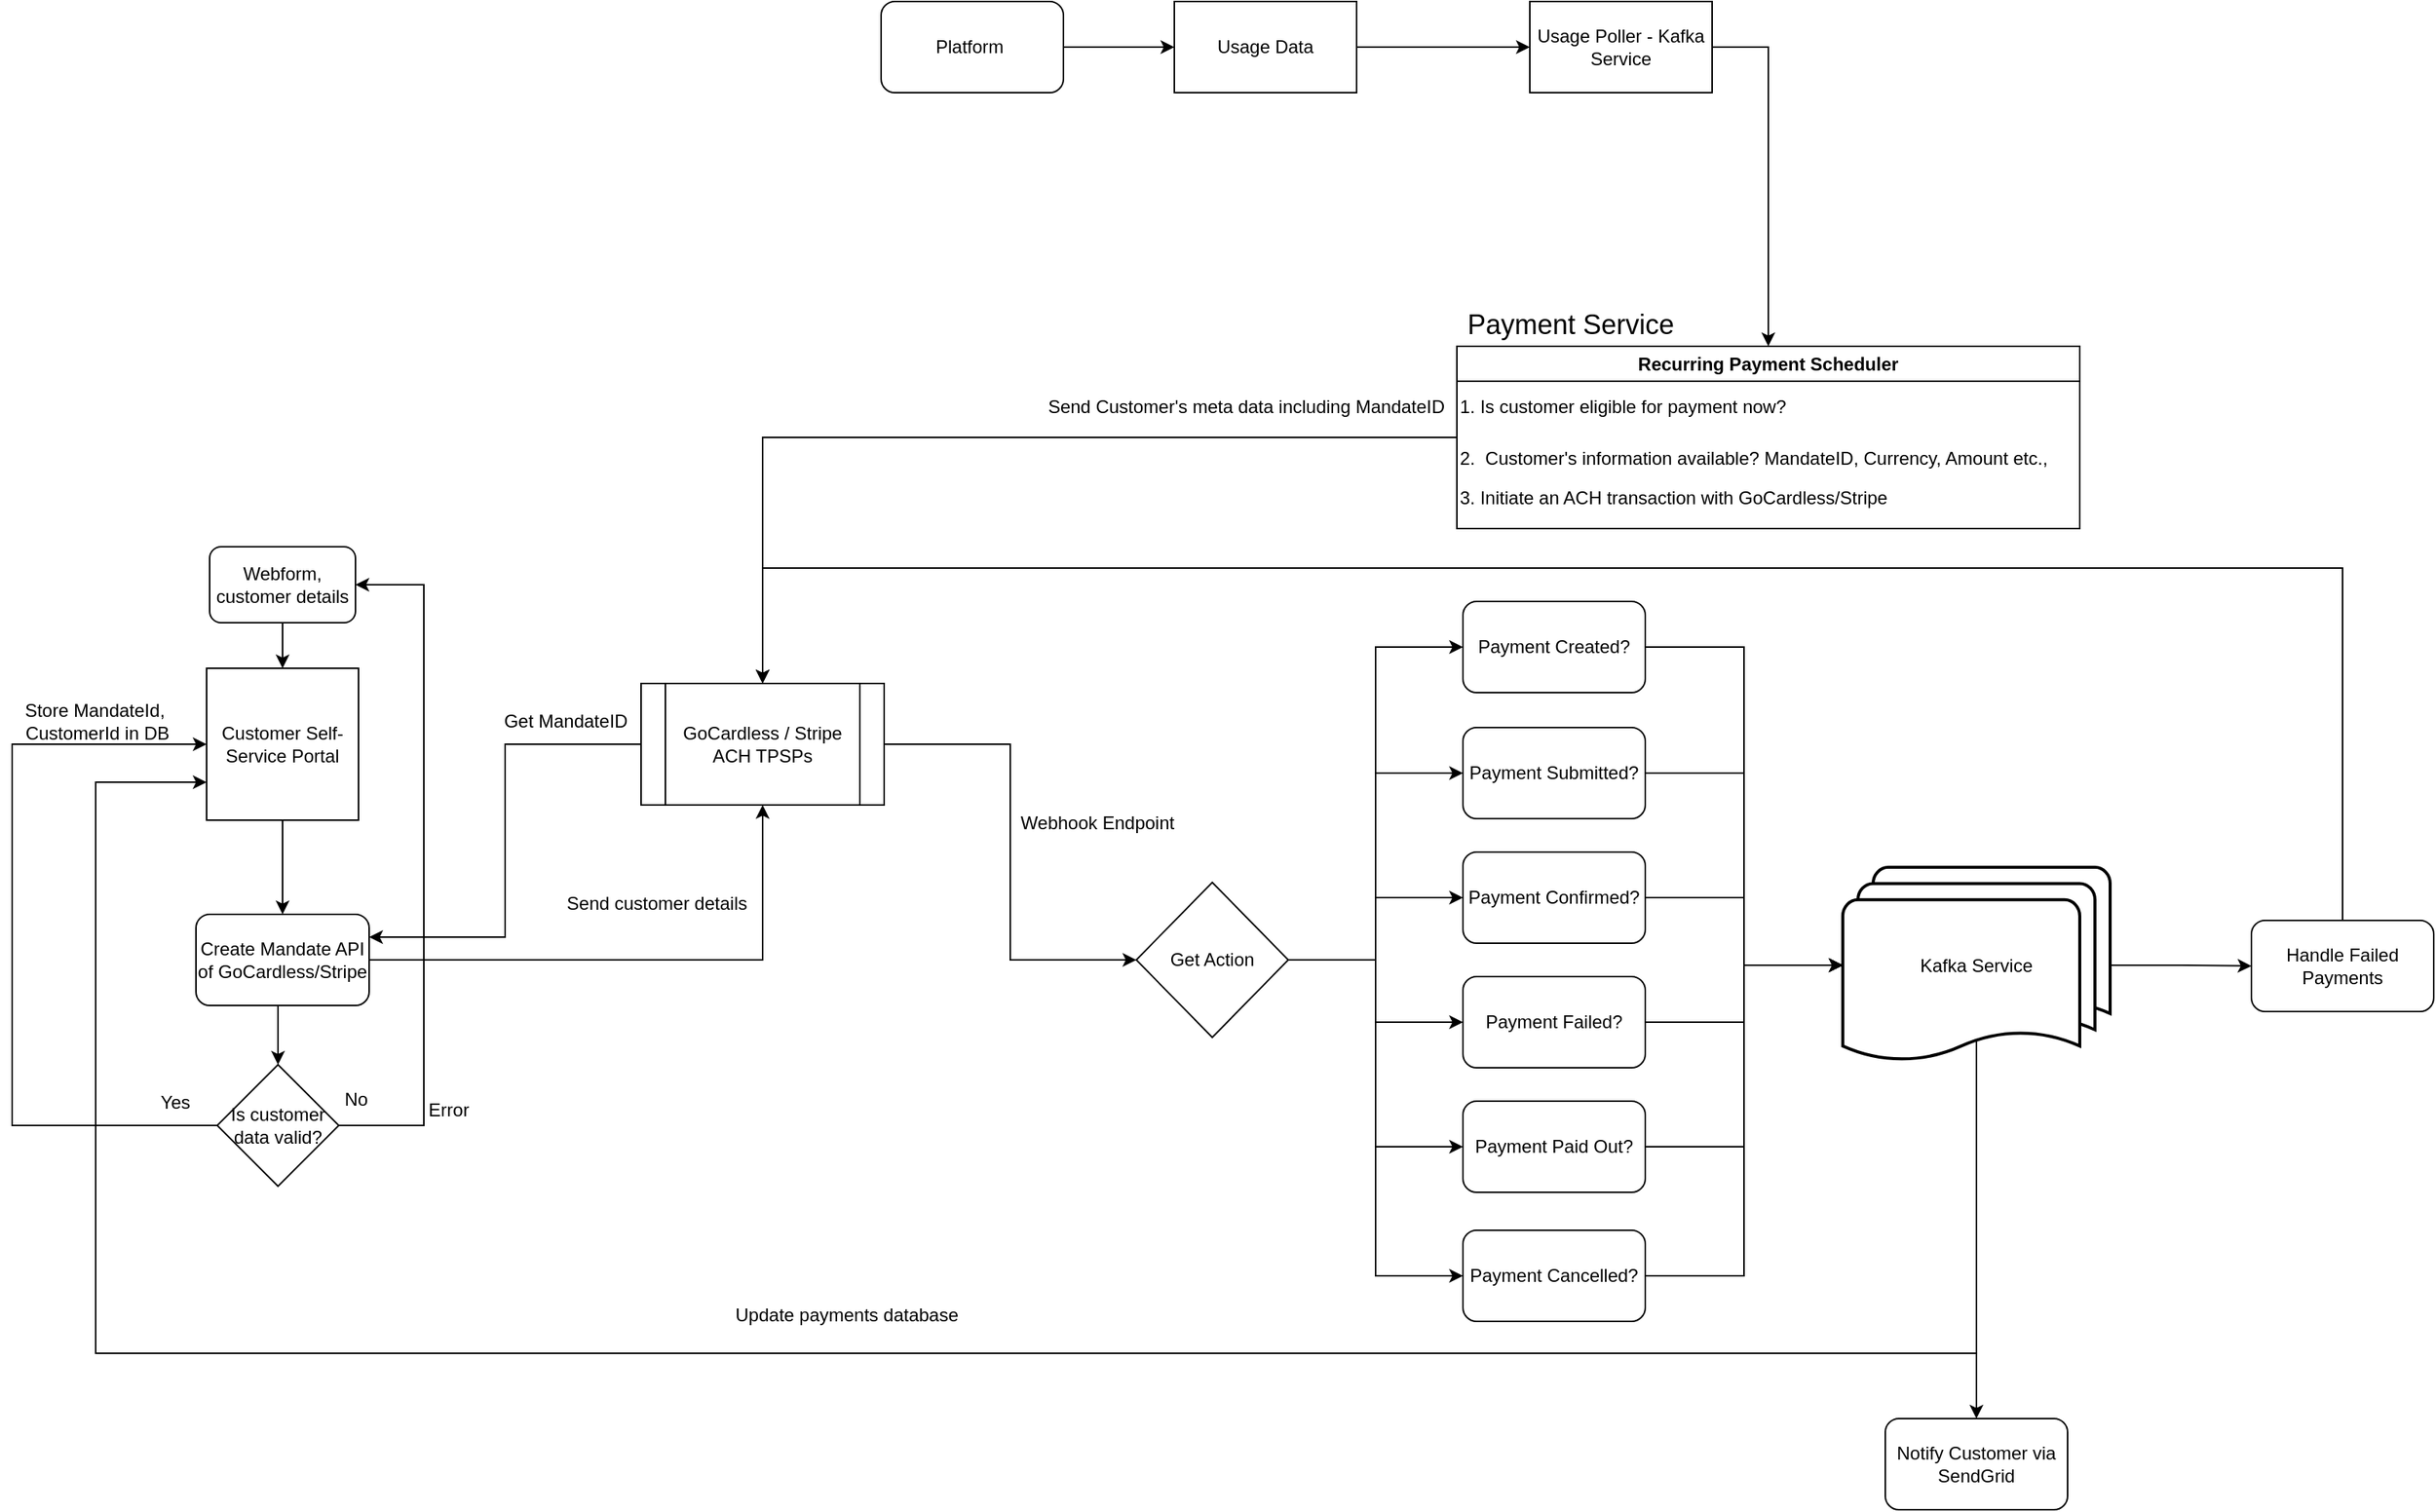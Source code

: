 <mxfile version="24.5.1" type="github">
  <diagram id="C5RBs43oDa-KdzZeNtuy" name="Page-1">
    <mxGraphModel dx="2182" dy="1858" grid="0" gridSize="10" guides="0" tooltips="1" connect="1" arrows="1" fold="1" page="0" pageScale="1" pageWidth="827" pageHeight="1169" math="0" shadow="0">
      <root>
        <mxCell id="WIyWlLk6GJQsqaUBKTNV-0" />
        <mxCell id="WIyWlLk6GJQsqaUBKTNV-1" parent="WIyWlLk6GJQsqaUBKTNV-0" />
        <mxCell id="0322WF2BFSAdIJVe4F3n-68" style="edgeStyle=orthogonalEdgeStyle;rounded=0;orthogonalLoop=1;jettySize=auto;html=1;exitX=0.5;exitY=1;exitDx=0;exitDy=0;entryX=0.5;entryY=0;entryDx=0;entryDy=0;" edge="1" parent="WIyWlLk6GJQsqaUBKTNV-1" source="0322WF2BFSAdIJVe4F3n-0" target="0322WF2BFSAdIJVe4F3n-4">
          <mxGeometry relative="1" as="geometry" />
        </mxCell>
        <mxCell id="0322WF2BFSAdIJVe4F3n-0" value="Customer Self-Service Portal" style="whiteSpace=wrap;html=1;aspect=fixed;" vertex="1" parent="WIyWlLk6GJQsqaUBKTNV-1">
          <mxGeometry x="364" y="290" width="100" height="100" as="geometry" />
        </mxCell>
        <mxCell id="0322WF2BFSAdIJVe4F3n-3" style="edgeStyle=orthogonalEdgeStyle;rounded=0;orthogonalLoop=1;jettySize=auto;html=1;exitX=0.5;exitY=1;exitDx=0;exitDy=0;entryX=0.5;entryY=0;entryDx=0;entryDy=0;" edge="1" parent="WIyWlLk6GJQsqaUBKTNV-1" source="0322WF2BFSAdIJVe4F3n-2" target="0322WF2BFSAdIJVe4F3n-0">
          <mxGeometry relative="1" as="geometry" />
        </mxCell>
        <mxCell id="0322WF2BFSAdIJVe4F3n-2" value="Webform, customer details" style="rounded=1;whiteSpace=wrap;html=1;" vertex="1" parent="WIyWlLk6GJQsqaUBKTNV-1">
          <mxGeometry x="366" y="210" width="96" height="50" as="geometry" />
        </mxCell>
        <mxCell id="0322WF2BFSAdIJVe4F3n-12" style="edgeStyle=orthogonalEdgeStyle;rounded=0;orthogonalLoop=1;jettySize=auto;html=1;exitX=1;exitY=0.5;exitDx=0;exitDy=0;entryX=0.5;entryY=1;entryDx=0;entryDy=0;" edge="1" parent="WIyWlLk6GJQsqaUBKTNV-1" source="0322WF2BFSAdIJVe4F3n-4" target="0322WF2BFSAdIJVe4F3n-11">
          <mxGeometry relative="1" as="geometry" />
        </mxCell>
        <mxCell id="0322WF2BFSAdIJVe4F3n-64" style="edgeStyle=orthogonalEdgeStyle;rounded=0;orthogonalLoop=1;jettySize=auto;html=1;exitX=0.5;exitY=1;exitDx=0;exitDy=0;entryX=0.5;entryY=0;entryDx=0;entryDy=0;" edge="1" parent="WIyWlLk6GJQsqaUBKTNV-1" source="0322WF2BFSAdIJVe4F3n-4" target="0322WF2BFSAdIJVe4F3n-65">
          <mxGeometry relative="1" as="geometry">
            <mxPoint x="410.684" y="549.684" as="targetPoint" />
          </mxGeometry>
        </mxCell>
        <mxCell id="0322WF2BFSAdIJVe4F3n-4" value="Create Mandate API of GoCardless/Stripe" style="rounded=1;whiteSpace=wrap;html=1;" vertex="1" parent="WIyWlLk6GJQsqaUBKTNV-1">
          <mxGeometry x="357" y="452" width="114" height="60" as="geometry" />
        </mxCell>
        <mxCell id="0322WF2BFSAdIJVe4F3n-7" value="Store MandateId,&lt;div&gt;&amp;nbsp;CustomerId in DB&lt;/div&gt;" style="text;html=1;align=center;verticalAlign=middle;resizable=0;points=[];autosize=1;strokeColor=none;fillColor=none;" vertex="1" parent="WIyWlLk6GJQsqaUBKTNV-1">
          <mxGeometry x="230" y="305" width="120" height="40" as="geometry" />
        </mxCell>
        <mxCell id="0322WF2BFSAdIJVe4F3n-8" value="Recurring Payment Scheduler" style="swimlane;whiteSpace=wrap;html=1;" vertex="1" parent="WIyWlLk6GJQsqaUBKTNV-1">
          <mxGeometry x="1187" y="78" width="410" height="120" as="geometry">
            <mxRectangle x="650" y="280" width="200" height="30" as="alternateBounds" />
          </mxGeometry>
        </mxCell>
        <mxCell id="0322WF2BFSAdIJVe4F3n-10" value="&lt;h1 style=&quot;margin-top: 0px;&quot;&gt;&lt;span style=&quot;background-color: initial; font-size: 12px; font-weight: normal;&quot;&gt;1. Is customer eligible for payment now?&lt;/span&gt;&lt;br&gt;&lt;/h1&gt;&lt;p&gt;&lt;span style=&quot;background-color: initial;&quot;&gt;2.&amp;nbsp; Customer&#39;s information available? MandateID, Currency, Amount etc.,&lt;/span&gt;&lt;/p&gt;&lt;p&gt;&lt;span style=&quot;background-color: initial;&quot;&gt;3. Initiate an ACH transaction with GoCardless/Stripe&lt;/span&gt;&lt;/p&gt;&lt;div&gt;&lt;br style=&quot;text-align: center; text-wrap: nowrap;&quot;&gt;&lt;/div&gt;" style="text;html=1;whiteSpace=wrap;overflow=hidden;rounded=0;" vertex="1" parent="0322WF2BFSAdIJVe4F3n-8">
          <mxGeometry y="15" width="410" height="90" as="geometry" />
        </mxCell>
        <mxCell id="0322WF2BFSAdIJVe4F3n-33" style="edgeStyle=orthogonalEdgeStyle;rounded=0;orthogonalLoop=1;jettySize=auto;html=1;exitX=1;exitY=0.5;exitDx=0;exitDy=0;entryX=0;entryY=0.5;entryDx=0;entryDy=0;" edge="1" parent="WIyWlLk6GJQsqaUBKTNV-1" source="0322WF2BFSAdIJVe4F3n-11" target="0322WF2BFSAdIJVe4F3n-34">
          <mxGeometry relative="1" as="geometry">
            <mxPoint x="926.8" y="331.6" as="targetPoint" />
          </mxGeometry>
        </mxCell>
        <mxCell id="0322WF2BFSAdIJVe4F3n-62" style="edgeStyle=orthogonalEdgeStyle;rounded=0;orthogonalLoop=1;jettySize=auto;html=1;exitX=0;exitY=0.5;exitDx=0;exitDy=0;entryX=1;entryY=0.25;entryDx=0;entryDy=0;" edge="1" parent="WIyWlLk6GJQsqaUBKTNV-1" source="0322WF2BFSAdIJVe4F3n-11" target="0322WF2BFSAdIJVe4F3n-4">
          <mxGeometry relative="1" as="geometry" />
        </mxCell>
        <mxCell id="0322WF2BFSAdIJVe4F3n-11" value="GoCardless / Stripe&lt;div&gt;ACH TPSPs&lt;/div&gt;" style="shape=process;whiteSpace=wrap;html=1;backgroundOutline=1;" vertex="1" parent="WIyWlLk6GJQsqaUBKTNV-1">
          <mxGeometry x="650" y="300" width="160" height="80" as="geometry" />
        </mxCell>
        <mxCell id="0322WF2BFSAdIJVe4F3n-13" value="Send customer details" style="text;html=1;align=center;verticalAlign=middle;resizable=0;points=[];autosize=1;strokeColor=none;fillColor=none;" vertex="1" parent="WIyWlLk6GJQsqaUBKTNV-1">
          <mxGeometry x="590" y="430" width="140" height="30" as="geometry" />
        </mxCell>
        <mxCell id="0322WF2BFSAdIJVe4F3n-15" value="Get MandateID" style="text;html=1;align=center;verticalAlign=middle;resizable=0;points=[];autosize=1;strokeColor=none;fillColor=none;" vertex="1" parent="WIyWlLk6GJQsqaUBKTNV-1">
          <mxGeometry x="550" y="310" width="100" height="30" as="geometry" />
        </mxCell>
        <mxCell id="0322WF2BFSAdIJVe4F3n-20" value="&lt;font style=&quot;font-size: 18px;&quot;&gt;Payment Service&lt;/font&gt;" style="text;html=1;align=center;verticalAlign=middle;whiteSpace=wrap;rounded=0;" vertex="1" parent="WIyWlLk6GJQsqaUBKTNV-1">
          <mxGeometry x="1190" y="49" width="144" height="30" as="geometry" />
        </mxCell>
        <mxCell id="0322WF2BFSAdIJVe4F3n-23" style="edgeStyle=orthogonalEdgeStyle;rounded=0;orthogonalLoop=1;jettySize=auto;html=1;exitX=1;exitY=0.5;exitDx=0;exitDy=0;entryX=0;entryY=0.5;entryDx=0;entryDy=0;" edge="1" parent="WIyWlLk6GJQsqaUBKTNV-1" source="0322WF2BFSAdIJVe4F3n-21" target="0322WF2BFSAdIJVe4F3n-22">
          <mxGeometry relative="1" as="geometry" />
        </mxCell>
        <mxCell id="0322WF2BFSAdIJVe4F3n-21" value="Platform&amp;nbsp;" style="rounded=1;whiteSpace=wrap;html=1;" vertex="1" parent="WIyWlLk6GJQsqaUBKTNV-1">
          <mxGeometry x="808" y="-149" width="120" height="60" as="geometry" />
        </mxCell>
        <mxCell id="0322WF2BFSAdIJVe4F3n-24" style="edgeStyle=orthogonalEdgeStyle;rounded=0;orthogonalLoop=1;jettySize=auto;html=1;exitX=1;exitY=0.5;exitDx=0;exitDy=0;" edge="1" parent="WIyWlLk6GJQsqaUBKTNV-1" source="0322WF2BFSAdIJVe4F3n-25" target="0322WF2BFSAdIJVe4F3n-8">
          <mxGeometry relative="1" as="geometry">
            <mxPoint x="1380" y="77" as="targetPoint" />
          </mxGeometry>
        </mxCell>
        <mxCell id="0322WF2BFSAdIJVe4F3n-22" value="Usage Data" style="rounded=0;whiteSpace=wrap;html=1;" vertex="1" parent="WIyWlLk6GJQsqaUBKTNV-1">
          <mxGeometry x="1001" y="-149" width="120" height="60" as="geometry" />
        </mxCell>
        <mxCell id="0322WF2BFSAdIJVe4F3n-26" value="" style="edgeStyle=orthogonalEdgeStyle;rounded=0;orthogonalLoop=1;jettySize=auto;html=1;exitX=1;exitY=0.5;exitDx=0;exitDy=0;" edge="1" parent="WIyWlLk6GJQsqaUBKTNV-1" source="0322WF2BFSAdIJVe4F3n-22" target="0322WF2BFSAdIJVe4F3n-25">
          <mxGeometry relative="1" as="geometry">
            <mxPoint x="1121" y="-119" as="sourcePoint" />
            <mxPoint x="1458" y="119" as="targetPoint" />
          </mxGeometry>
        </mxCell>
        <mxCell id="0322WF2BFSAdIJVe4F3n-25" value="Usage Poller - Kafka Service" style="rounded=0;whiteSpace=wrap;html=1;" vertex="1" parent="WIyWlLk6GJQsqaUBKTNV-1">
          <mxGeometry x="1235" y="-149" width="120" height="60" as="geometry" />
        </mxCell>
        <mxCell id="0322WF2BFSAdIJVe4F3n-28" style="edgeStyle=orthogonalEdgeStyle;rounded=0;orthogonalLoop=1;jettySize=auto;html=1;exitX=0;exitY=0.5;exitDx=0;exitDy=0;entryX=0.5;entryY=0;entryDx=0;entryDy=0;" edge="1" parent="WIyWlLk6GJQsqaUBKTNV-1" source="0322WF2BFSAdIJVe4F3n-10" target="0322WF2BFSAdIJVe4F3n-11">
          <mxGeometry relative="1" as="geometry" />
        </mxCell>
        <mxCell id="0322WF2BFSAdIJVe4F3n-29" value="Send Customer&#39;s meta data including MandateID" style="text;html=1;align=center;verticalAlign=middle;resizable=0;points=[];autosize=1;strokeColor=none;fillColor=none;" vertex="1" parent="WIyWlLk6GJQsqaUBKTNV-1">
          <mxGeometry x="908" y="105" width="279" height="26" as="geometry" />
        </mxCell>
        <mxCell id="0322WF2BFSAdIJVe4F3n-31" value="Payment Created?" style="rounded=1;whiteSpace=wrap;html=1;" vertex="1" parent="WIyWlLk6GJQsqaUBKTNV-1">
          <mxGeometry x="1191" y="246" width="120" height="60" as="geometry" />
        </mxCell>
        <mxCell id="0322WF2BFSAdIJVe4F3n-32" value="Payment Submitted?" style="rounded=1;whiteSpace=wrap;html=1;" vertex="1" parent="WIyWlLk6GJQsqaUBKTNV-1">
          <mxGeometry x="1191" y="329" width="120" height="60" as="geometry" />
        </mxCell>
        <mxCell id="0322WF2BFSAdIJVe4F3n-36" style="edgeStyle=orthogonalEdgeStyle;rounded=0;orthogonalLoop=1;jettySize=auto;html=1;exitX=1;exitY=0.5;exitDx=0;exitDy=0;entryX=0;entryY=0.5;entryDx=0;entryDy=0;" edge="1" parent="WIyWlLk6GJQsqaUBKTNV-1" source="0322WF2BFSAdIJVe4F3n-34" target="0322WF2BFSAdIJVe4F3n-31">
          <mxGeometry relative="1" as="geometry" />
        </mxCell>
        <mxCell id="0322WF2BFSAdIJVe4F3n-37" style="edgeStyle=orthogonalEdgeStyle;rounded=0;orthogonalLoop=1;jettySize=auto;html=1;exitX=1;exitY=0.5;exitDx=0;exitDy=0;entryX=0;entryY=0.5;entryDx=0;entryDy=0;" edge="1" parent="WIyWlLk6GJQsqaUBKTNV-1" source="0322WF2BFSAdIJVe4F3n-34" target="0322WF2BFSAdIJVe4F3n-32">
          <mxGeometry relative="1" as="geometry" />
        </mxCell>
        <mxCell id="0322WF2BFSAdIJVe4F3n-42" style="edgeStyle=orthogonalEdgeStyle;rounded=0;orthogonalLoop=1;jettySize=auto;html=1;exitX=1;exitY=0.5;exitDx=0;exitDy=0;entryX=0;entryY=0.5;entryDx=0;entryDy=0;" edge="1" parent="WIyWlLk6GJQsqaUBKTNV-1" source="0322WF2BFSAdIJVe4F3n-34" target="0322WF2BFSAdIJVe4F3n-38">
          <mxGeometry relative="1" as="geometry" />
        </mxCell>
        <mxCell id="0322WF2BFSAdIJVe4F3n-43" style="edgeStyle=orthogonalEdgeStyle;rounded=0;orthogonalLoop=1;jettySize=auto;html=1;exitX=1;exitY=0.5;exitDx=0;exitDy=0;entryX=0;entryY=0.5;entryDx=0;entryDy=0;" edge="1" parent="WIyWlLk6GJQsqaUBKTNV-1" source="0322WF2BFSAdIJVe4F3n-34" target="0322WF2BFSAdIJVe4F3n-39">
          <mxGeometry relative="1" as="geometry" />
        </mxCell>
        <mxCell id="0322WF2BFSAdIJVe4F3n-44" style="edgeStyle=orthogonalEdgeStyle;rounded=0;orthogonalLoop=1;jettySize=auto;html=1;exitX=1;exitY=0.5;exitDx=0;exitDy=0;entryX=0;entryY=0.5;entryDx=0;entryDy=0;" edge="1" parent="WIyWlLk6GJQsqaUBKTNV-1" source="0322WF2BFSAdIJVe4F3n-34" target="0322WF2BFSAdIJVe4F3n-40">
          <mxGeometry relative="1" as="geometry" />
        </mxCell>
        <mxCell id="0322WF2BFSAdIJVe4F3n-45" style="edgeStyle=orthogonalEdgeStyle;rounded=0;orthogonalLoop=1;jettySize=auto;html=1;exitX=1;exitY=0.5;exitDx=0;exitDy=0;entryX=0;entryY=0.5;entryDx=0;entryDy=0;" edge="1" parent="WIyWlLk6GJQsqaUBKTNV-1" source="0322WF2BFSAdIJVe4F3n-34" target="0322WF2BFSAdIJVe4F3n-41">
          <mxGeometry relative="1" as="geometry" />
        </mxCell>
        <mxCell id="0322WF2BFSAdIJVe4F3n-34" value="Get Action" style="rhombus;whiteSpace=wrap;html=1;" vertex="1" parent="WIyWlLk6GJQsqaUBKTNV-1">
          <mxGeometry x="976" y="431" width="100" height="102" as="geometry" />
        </mxCell>
        <mxCell id="0322WF2BFSAdIJVe4F3n-35" value="Webhook Endpoint" style="text;html=1;align=center;verticalAlign=middle;resizable=0;points=[];autosize=1;strokeColor=none;fillColor=none;" vertex="1" parent="WIyWlLk6GJQsqaUBKTNV-1">
          <mxGeometry x="890" y="379" width="119" height="26" as="geometry" />
        </mxCell>
        <mxCell id="0322WF2BFSAdIJVe4F3n-38" value="Payment Confirmed?" style="rounded=1;whiteSpace=wrap;html=1;" vertex="1" parent="WIyWlLk6GJQsqaUBKTNV-1">
          <mxGeometry x="1191" y="411" width="120" height="60" as="geometry" />
        </mxCell>
        <mxCell id="0322WF2BFSAdIJVe4F3n-39" value="Payment Failed?" style="rounded=1;whiteSpace=wrap;html=1;" vertex="1" parent="WIyWlLk6GJQsqaUBKTNV-1">
          <mxGeometry x="1191" y="493" width="120" height="60" as="geometry" />
        </mxCell>
        <mxCell id="0322WF2BFSAdIJVe4F3n-40" value="Payment Paid Out?" style="rounded=1;whiteSpace=wrap;html=1;" vertex="1" parent="WIyWlLk6GJQsqaUBKTNV-1">
          <mxGeometry x="1191" y="575" width="120" height="60" as="geometry" />
        </mxCell>
        <mxCell id="0322WF2BFSAdIJVe4F3n-41" value="Payment Cancelled?" style="rounded=1;whiteSpace=wrap;html=1;" vertex="1" parent="WIyWlLk6GJQsqaUBKTNV-1">
          <mxGeometry x="1191" y="660" width="120" height="60" as="geometry" />
        </mxCell>
        <mxCell id="0322WF2BFSAdIJVe4F3n-53" style="edgeStyle=orthogonalEdgeStyle;rounded=0;orthogonalLoop=1;jettySize=auto;html=1;exitX=0.5;exitY=0.88;exitDx=0;exitDy=0;exitPerimeter=0;entryX=0.5;entryY=0;entryDx=0;entryDy=0;" edge="1" parent="WIyWlLk6GJQsqaUBKTNV-1" source="0322WF2BFSAdIJVe4F3n-46" target="0322WF2BFSAdIJVe4F3n-54">
          <mxGeometry relative="1" as="geometry">
            <mxPoint x="1528.333" y="732.333" as="targetPoint" />
          </mxGeometry>
        </mxCell>
        <mxCell id="0322WF2BFSAdIJVe4F3n-55" style="edgeStyle=orthogonalEdgeStyle;rounded=0;orthogonalLoop=1;jettySize=auto;html=1;exitX=0.5;exitY=0.88;exitDx=0;exitDy=0;exitPerimeter=0;entryX=0;entryY=0.75;entryDx=0;entryDy=0;" edge="1" parent="WIyWlLk6GJQsqaUBKTNV-1" source="0322WF2BFSAdIJVe4F3n-46" target="0322WF2BFSAdIJVe4F3n-0">
          <mxGeometry relative="1" as="geometry">
            <Array as="points">
              <mxPoint x="1529" y="741" />
              <mxPoint x="291" y="741" />
              <mxPoint x="291" y="365" />
            </Array>
          </mxGeometry>
        </mxCell>
        <mxCell id="0322WF2BFSAdIJVe4F3n-57" style="edgeStyle=orthogonalEdgeStyle;rounded=0;orthogonalLoop=1;jettySize=auto;html=1;exitX=1;exitY=0.5;exitDx=0;exitDy=0;exitPerimeter=0;entryX=0;entryY=0.5;entryDx=0;entryDy=0;" edge="1" parent="WIyWlLk6GJQsqaUBKTNV-1" source="0322WF2BFSAdIJVe4F3n-46" target="0322WF2BFSAdIJVe4F3n-58">
          <mxGeometry relative="1" as="geometry">
            <mxPoint x="1718.0" y="485.429" as="targetPoint" />
          </mxGeometry>
        </mxCell>
        <mxCell id="0322WF2BFSAdIJVe4F3n-46" value="Kafka Service" style="strokeWidth=2;html=1;shape=mxgraph.flowchart.multi-document;whiteSpace=wrap;" vertex="1" parent="WIyWlLk6GJQsqaUBKTNV-1">
          <mxGeometry x="1441" y="421" width="176" height="129" as="geometry" />
        </mxCell>
        <mxCell id="0322WF2BFSAdIJVe4F3n-47" style="edgeStyle=orthogonalEdgeStyle;rounded=0;orthogonalLoop=1;jettySize=auto;html=1;exitX=1;exitY=0.5;exitDx=0;exitDy=0;entryX=0;entryY=0.5;entryDx=0;entryDy=0;entryPerimeter=0;" edge="1" parent="WIyWlLk6GJQsqaUBKTNV-1" source="0322WF2BFSAdIJVe4F3n-31" target="0322WF2BFSAdIJVe4F3n-46">
          <mxGeometry relative="1" as="geometry" />
        </mxCell>
        <mxCell id="0322WF2BFSAdIJVe4F3n-48" style="edgeStyle=orthogonalEdgeStyle;rounded=0;orthogonalLoop=1;jettySize=auto;html=1;exitX=1;exitY=0.5;exitDx=0;exitDy=0;entryX=0;entryY=0.5;entryDx=0;entryDy=0;entryPerimeter=0;" edge="1" parent="WIyWlLk6GJQsqaUBKTNV-1" source="0322WF2BFSAdIJVe4F3n-32" target="0322WF2BFSAdIJVe4F3n-46">
          <mxGeometry relative="1" as="geometry" />
        </mxCell>
        <mxCell id="0322WF2BFSAdIJVe4F3n-49" style="edgeStyle=orthogonalEdgeStyle;rounded=0;orthogonalLoop=1;jettySize=auto;html=1;exitX=1;exitY=0.5;exitDx=0;exitDy=0;entryX=0;entryY=0.5;entryDx=0;entryDy=0;entryPerimeter=0;" edge="1" parent="WIyWlLk6GJQsqaUBKTNV-1" source="0322WF2BFSAdIJVe4F3n-38" target="0322WF2BFSAdIJVe4F3n-46">
          <mxGeometry relative="1" as="geometry" />
        </mxCell>
        <mxCell id="0322WF2BFSAdIJVe4F3n-50" style="edgeStyle=orthogonalEdgeStyle;rounded=0;orthogonalLoop=1;jettySize=auto;html=1;exitX=1;exitY=0.5;exitDx=0;exitDy=0;entryX=0;entryY=0.5;entryDx=0;entryDy=0;entryPerimeter=0;" edge="1" parent="WIyWlLk6GJQsqaUBKTNV-1" source="0322WF2BFSAdIJVe4F3n-39" target="0322WF2BFSAdIJVe4F3n-46">
          <mxGeometry relative="1" as="geometry" />
        </mxCell>
        <mxCell id="0322WF2BFSAdIJVe4F3n-51" style="edgeStyle=orthogonalEdgeStyle;rounded=0;orthogonalLoop=1;jettySize=auto;html=1;exitX=1;exitY=0.5;exitDx=0;exitDy=0;entryX=0;entryY=0.5;entryDx=0;entryDy=0;entryPerimeter=0;" edge="1" parent="WIyWlLk6GJQsqaUBKTNV-1" source="0322WF2BFSAdIJVe4F3n-40" target="0322WF2BFSAdIJVe4F3n-46">
          <mxGeometry relative="1" as="geometry" />
        </mxCell>
        <mxCell id="0322WF2BFSAdIJVe4F3n-52" style="edgeStyle=orthogonalEdgeStyle;rounded=0;orthogonalLoop=1;jettySize=auto;html=1;exitX=1;exitY=0.5;exitDx=0;exitDy=0;entryX=0;entryY=0.5;entryDx=0;entryDy=0;entryPerimeter=0;" edge="1" parent="WIyWlLk6GJQsqaUBKTNV-1" source="0322WF2BFSAdIJVe4F3n-41" target="0322WF2BFSAdIJVe4F3n-46">
          <mxGeometry relative="1" as="geometry" />
        </mxCell>
        <mxCell id="0322WF2BFSAdIJVe4F3n-54" value="Notify Customer via SendGrid" style="rounded=1;whiteSpace=wrap;html=1;" vertex="1" parent="WIyWlLk6GJQsqaUBKTNV-1">
          <mxGeometry x="1469" y="784" width="120" height="60" as="geometry" />
        </mxCell>
        <mxCell id="0322WF2BFSAdIJVe4F3n-56" value="Update payments database" style="text;html=1;align=center;verticalAlign=middle;resizable=0;points=[];autosize=1;strokeColor=none;fillColor=none;" vertex="1" parent="WIyWlLk6GJQsqaUBKTNV-1">
          <mxGeometry x="702" y="703" width="165" height="26" as="geometry" />
        </mxCell>
        <mxCell id="0322WF2BFSAdIJVe4F3n-59" style="edgeStyle=orthogonalEdgeStyle;rounded=0;orthogonalLoop=1;jettySize=auto;html=1;exitX=0.5;exitY=0;exitDx=0;exitDy=0;entryX=0.5;entryY=0;entryDx=0;entryDy=0;" edge="1" parent="WIyWlLk6GJQsqaUBKTNV-1" source="0322WF2BFSAdIJVe4F3n-58" target="0322WF2BFSAdIJVe4F3n-11">
          <mxGeometry relative="1" as="geometry">
            <Array as="points">
              <mxPoint x="1770" y="224" />
              <mxPoint x="730" y="224" />
            </Array>
          </mxGeometry>
        </mxCell>
        <mxCell id="0322WF2BFSAdIJVe4F3n-58" value="Handle Failed Payments" style="rounded=1;whiteSpace=wrap;html=1;" vertex="1" parent="WIyWlLk6GJQsqaUBKTNV-1">
          <mxGeometry x="1710" y="456" width="120" height="60" as="geometry" />
        </mxCell>
        <mxCell id="0322WF2BFSAdIJVe4F3n-66" style="edgeStyle=orthogonalEdgeStyle;rounded=0;orthogonalLoop=1;jettySize=auto;html=1;exitX=0;exitY=0.5;exitDx=0;exitDy=0;entryX=0;entryY=0.5;entryDx=0;entryDy=0;" edge="1" parent="WIyWlLk6GJQsqaUBKTNV-1" source="0322WF2BFSAdIJVe4F3n-65" target="0322WF2BFSAdIJVe4F3n-0">
          <mxGeometry relative="1" as="geometry">
            <Array as="points">
              <mxPoint x="236" y="591" />
              <mxPoint x="236" y="340" />
            </Array>
          </mxGeometry>
        </mxCell>
        <mxCell id="0322WF2BFSAdIJVe4F3n-69" style="edgeStyle=orthogonalEdgeStyle;rounded=0;orthogonalLoop=1;jettySize=auto;html=1;exitX=1;exitY=0.5;exitDx=0;exitDy=0;entryX=1;entryY=0.5;entryDx=0;entryDy=0;" edge="1" parent="WIyWlLk6GJQsqaUBKTNV-1" source="0322WF2BFSAdIJVe4F3n-65" target="0322WF2BFSAdIJVe4F3n-2">
          <mxGeometry relative="1" as="geometry">
            <Array as="points">
              <mxPoint x="507" y="591" />
              <mxPoint x="507" y="235" />
            </Array>
          </mxGeometry>
        </mxCell>
        <mxCell id="0322WF2BFSAdIJVe4F3n-65" value="Is customer data valid?" style="rhombus;whiteSpace=wrap;html=1;" vertex="1" parent="WIyWlLk6GJQsqaUBKTNV-1">
          <mxGeometry x="371" y="551" width="80" height="80" as="geometry" />
        </mxCell>
        <mxCell id="0322WF2BFSAdIJVe4F3n-67" value="Yes" style="text;html=1;align=center;verticalAlign=middle;resizable=0;points=[];autosize=1;strokeColor=none;fillColor=none;" vertex="1" parent="WIyWlLk6GJQsqaUBKTNV-1">
          <mxGeometry x="324" y="563" width="38" height="26" as="geometry" />
        </mxCell>
        <mxCell id="0322WF2BFSAdIJVe4F3n-70" value="No" style="text;html=1;align=center;verticalAlign=middle;resizable=0;points=[];autosize=1;strokeColor=none;fillColor=none;" vertex="1" parent="WIyWlLk6GJQsqaUBKTNV-1">
          <mxGeometry x="445" y="561" width="33" height="26" as="geometry" />
        </mxCell>
        <mxCell id="0322WF2BFSAdIJVe4F3n-71" value="Error" style="text;html=1;align=center;verticalAlign=middle;resizable=0;points=[];autosize=1;strokeColor=none;fillColor=none;" vertex="1" parent="WIyWlLk6GJQsqaUBKTNV-1">
          <mxGeometry x="500" y="568" width="45" height="26" as="geometry" />
        </mxCell>
      </root>
    </mxGraphModel>
  </diagram>
</mxfile>
